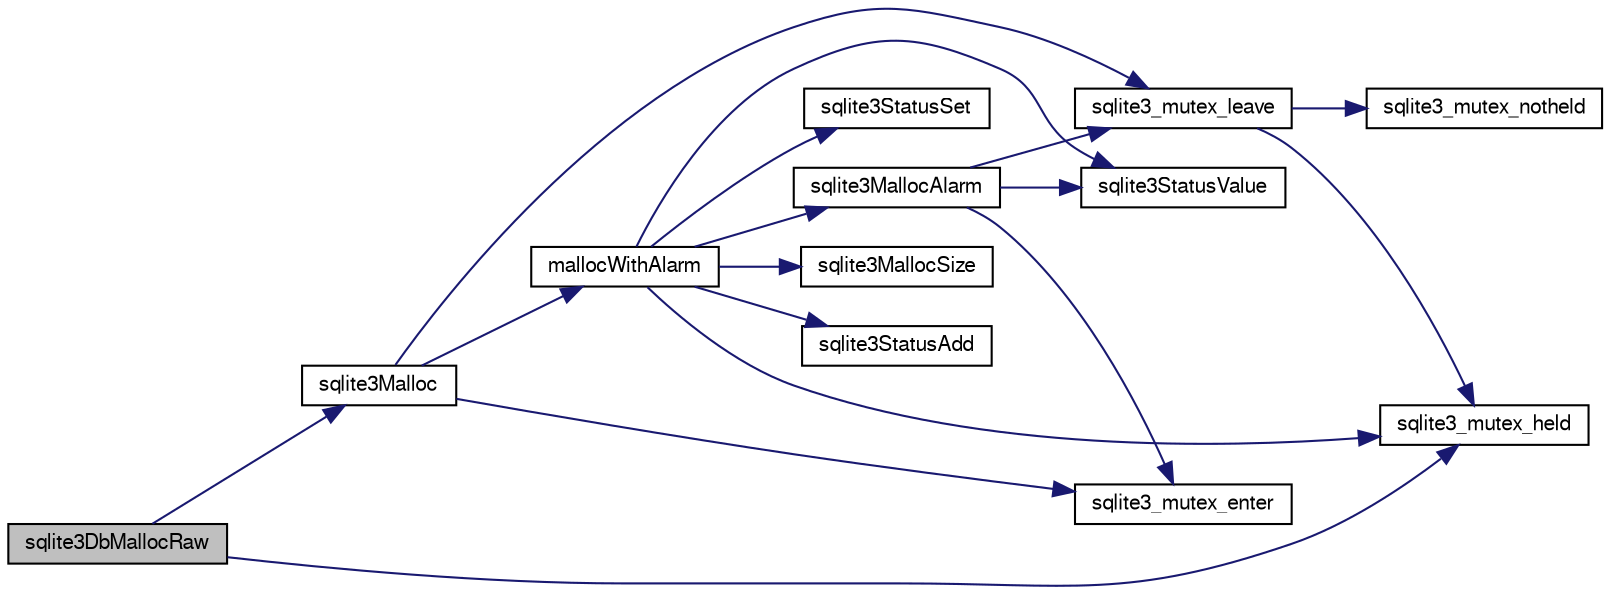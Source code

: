 digraph "sqlite3DbMallocRaw"
{
  edge [fontname="FreeSans",fontsize="10",labelfontname="FreeSans",labelfontsize="10"];
  node [fontname="FreeSans",fontsize="10",shape=record];
  rankdir="LR";
  Node486492 [label="sqlite3DbMallocRaw",height=0.2,width=0.4,color="black", fillcolor="grey75", style="filled", fontcolor="black"];
  Node486492 -> Node486493 [color="midnightblue",fontsize="10",style="solid",fontname="FreeSans"];
  Node486493 [label="sqlite3_mutex_held",height=0.2,width=0.4,color="black", fillcolor="white", style="filled",URL="$sqlite3_8c.html#acf77da68932b6bc163c5e68547ecc3e7"];
  Node486492 -> Node486494 [color="midnightblue",fontsize="10",style="solid",fontname="FreeSans"];
  Node486494 [label="sqlite3Malloc",height=0.2,width=0.4,color="black", fillcolor="white", style="filled",URL="$sqlite3_8c.html#a361a2eaa846b1885f123abe46f5d8b2b"];
  Node486494 -> Node486495 [color="midnightblue",fontsize="10",style="solid",fontname="FreeSans"];
  Node486495 [label="sqlite3_mutex_enter",height=0.2,width=0.4,color="black", fillcolor="white", style="filled",URL="$sqlite3_8c.html#a1c12cde690bd89f104de5cbad12a6bf5"];
  Node486494 -> Node486496 [color="midnightblue",fontsize="10",style="solid",fontname="FreeSans"];
  Node486496 [label="mallocWithAlarm",height=0.2,width=0.4,color="black", fillcolor="white", style="filled",URL="$sqlite3_8c.html#ab070d5cf8e48ec8a6a43cf025d48598b"];
  Node486496 -> Node486493 [color="midnightblue",fontsize="10",style="solid",fontname="FreeSans"];
  Node486496 -> Node486497 [color="midnightblue",fontsize="10",style="solid",fontname="FreeSans"];
  Node486497 [label="sqlite3StatusSet",height=0.2,width=0.4,color="black", fillcolor="white", style="filled",URL="$sqlite3_8c.html#afec7586c01fcb5ea17dc9d7725a589d9"];
  Node486496 -> Node486498 [color="midnightblue",fontsize="10",style="solid",fontname="FreeSans"];
  Node486498 [label="sqlite3StatusValue",height=0.2,width=0.4,color="black", fillcolor="white", style="filled",URL="$sqlite3_8c.html#a30b8ac296c6e200c1fa57708d52c6ef6"];
  Node486496 -> Node486499 [color="midnightblue",fontsize="10",style="solid",fontname="FreeSans"];
  Node486499 [label="sqlite3MallocAlarm",height=0.2,width=0.4,color="black", fillcolor="white", style="filled",URL="$sqlite3_8c.html#ada66988e8471d1198f3219c062377508"];
  Node486499 -> Node486498 [color="midnightblue",fontsize="10",style="solid",fontname="FreeSans"];
  Node486499 -> Node486500 [color="midnightblue",fontsize="10",style="solid",fontname="FreeSans"];
  Node486500 [label="sqlite3_mutex_leave",height=0.2,width=0.4,color="black", fillcolor="white", style="filled",URL="$sqlite3_8c.html#a5838d235601dbd3c1fa993555c6bcc93"];
  Node486500 -> Node486493 [color="midnightblue",fontsize="10",style="solid",fontname="FreeSans"];
  Node486500 -> Node486501 [color="midnightblue",fontsize="10",style="solid",fontname="FreeSans"];
  Node486501 [label="sqlite3_mutex_notheld",height=0.2,width=0.4,color="black", fillcolor="white", style="filled",URL="$sqlite3_8c.html#a83967c837c1c000d3b5adcfaa688f5dc"];
  Node486499 -> Node486495 [color="midnightblue",fontsize="10",style="solid",fontname="FreeSans"];
  Node486496 -> Node486502 [color="midnightblue",fontsize="10",style="solid",fontname="FreeSans"];
  Node486502 [label="sqlite3MallocSize",height=0.2,width=0.4,color="black", fillcolor="white", style="filled",URL="$sqlite3_8c.html#acf5d2a5f35270bafb050bd2def576955"];
  Node486496 -> Node486503 [color="midnightblue",fontsize="10",style="solid",fontname="FreeSans"];
  Node486503 [label="sqlite3StatusAdd",height=0.2,width=0.4,color="black", fillcolor="white", style="filled",URL="$sqlite3_8c.html#afa029f93586aeab4cc85360905dae9cd"];
  Node486494 -> Node486500 [color="midnightblue",fontsize="10",style="solid",fontname="FreeSans"];
}
